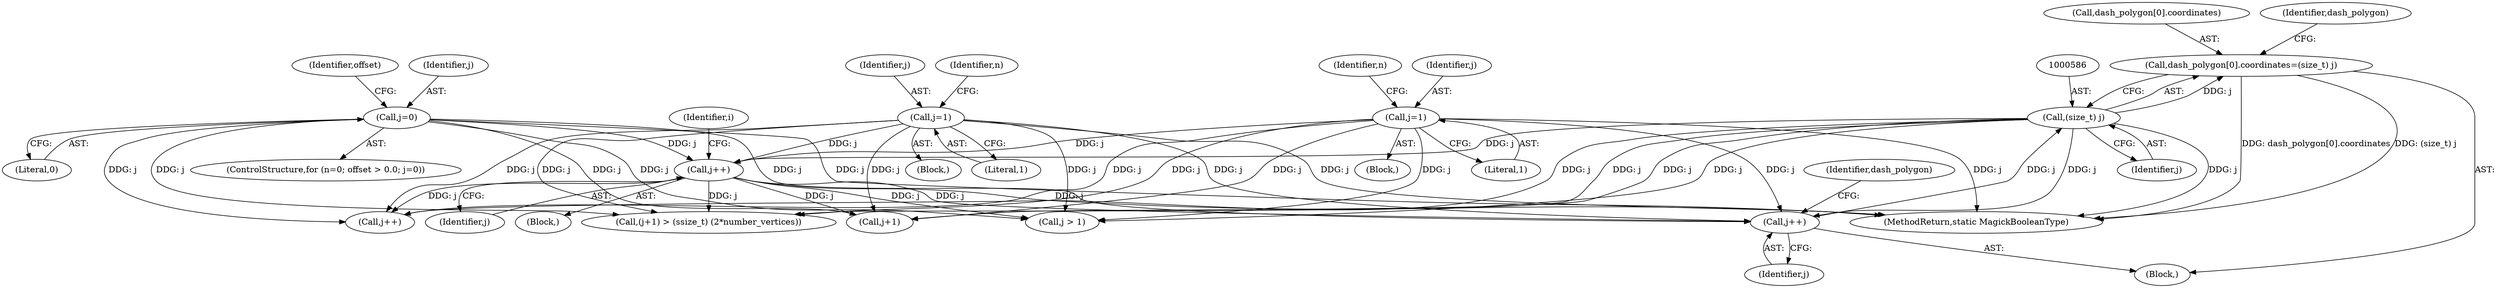 digraph "0_ImageMagick_726812fa2fa7ce16bcf58f6e115f65427a1c0950_0@array" {
"1000579" [label="(Call,dash_polygon[0].coordinates=(size_t) j)"];
"1000585" [label="(Call,(size_t) j)"];
"1000577" [label="(Call,j++)"];
"1000495" [label="(Call,j=1)"];
"1000230" [label="(Call,j=1)"];
"1000658" [label="(Call,j++)"];
"1000240" [label="(Call,j=0)"];
"1000577" [label="(Call,j++)"];
"1000658" [label="(Call,j++)"];
"1000333" [label="(Block,)"];
"1000230" [label="(Call,j=1)"];
"1000241" [label="(Identifier,j)"];
"1000235" [label="(Identifier,n)"];
"1000495" [label="(Call,j=1)"];
"1000501" [label="(Call,(j+1) > (ssize_t) (2*number_vertices))"];
"1000496" [label="(Identifier,j)"];
"1000578" [label="(Identifier,j)"];
"1000437" [label="(Block,)"];
"1000580" [label="(Call,dash_polygon[0].coordinates)"];
"1000579" [label="(Call,dash_polygon[0].coordinates=(size_t) j)"];
"1000240" [label="(Call,j=0)"];
"1000332" [label="(Identifier,i)"];
"1000587" [label="(Identifier,j)"];
"1000232" [label="(Literal,1)"];
"1000242" [label="(Literal,0)"];
"1000231" [label="(Identifier,j)"];
"1000709" [label="(Call,j++)"];
"1000238" [label="(Identifier,offset)"];
"1000671" [label="(Call,j > 1)"];
"1000497" [label="(Literal,1)"];
"1000582" [label="(Identifier,dash_polygon)"];
"1000603" [label="(Identifier,n)"];
"1000105" [label="(Block,)"];
"1000591" [label="(Identifier,dash_polygon)"];
"1000763" [label="(MethodReturn,static MagickBooleanType)"];
"1000585" [label="(Call,(size_t) j)"];
"1000502" [label="(Call,j+1)"];
"1000659" [label="(Identifier,j)"];
"1000233" [label="(ControlStructure,for (n=0; offset > 0.0; j=0))"];
"1000499" [label="(Block,)"];
"1000579" -> "1000499"  [label="AST: "];
"1000579" -> "1000585"  [label="CFG: "];
"1000580" -> "1000579"  [label="AST: "];
"1000585" -> "1000579"  [label="AST: "];
"1000591" -> "1000579"  [label="CFG: "];
"1000579" -> "1000763"  [label="DDG: dash_polygon[0].coordinates"];
"1000579" -> "1000763"  [label="DDG: (size_t) j"];
"1000585" -> "1000579"  [label="DDG: j"];
"1000585" -> "1000587"  [label="CFG: "];
"1000586" -> "1000585"  [label="AST: "];
"1000587" -> "1000585"  [label="AST: "];
"1000585" -> "1000763"  [label="DDG: j"];
"1000585" -> "1000501"  [label="DDG: j"];
"1000585" -> "1000502"  [label="DDG: j"];
"1000585" -> "1000577"  [label="DDG: j"];
"1000577" -> "1000585"  [label="DDG: j"];
"1000585" -> "1000658"  [label="DDG: j"];
"1000585" -> "1000671"  [label="DDG: j"];
"1000585" -> "1000709"  [label="DDG: j"];
"1000577" -> "1000499"  [label="AST: "];
"1000577" -> "1000578"  [label="CFG: "];
"1000578" -> "1000577"  [label="AST: "];
"1000582" -> "1000577"  [label="CFG: "];
"1000495" -> "1000577"  [label="DDG: j"];
"1000230" -> "1000577"  [label="DDG: j"];
"1000658" -> "1000577"  [label="DDG: j"];
"1000240" -> "1000577"  [label="DDG: j"];
"1000495" -> "1000437"  [label="AST: "];
"1000495" -> "1000497"  [label="CFG: "];
"1000496" -> "1000495"  [label="AST: "];
"1000497" -> "1000495"  [label="AST: "];
"1000603" -> "1000495"  [label="CFG: "];
"1000495" -> "1000763"  [label="DDG: j"];
"1000495" -> "1000501"  [label="DDG: j"];
"1000495" -> "1000502"  [label="DDG: j"];
"1000495" -> "1000658"  [label="DDG: j"];
"1000495" -> "1000671"  [label="DDG: j"];
"1000495" -> "1000709"  [label="DDG: j"];
"1000230" -> "1000105"  [label="AST: "];
"1000230" -> "1000232"  [label="CFG: "];
"1000231" -> "1000230"  [label="AST: "];
"1000232" -> "1000230"  [label="AST: "];
"1000235" -> "1000230"  [label="CFG: "];
"1000230" -> "1000763"  [label="DDG: j"];
"1000230" -> "1000501"  [label="DDG: j"];
"1000230" -> "1000502"  [label="DDG: j"];
"1000230" -> "1000658"  [label="DDG: j"];
"1000230" -> "1000671"  [label="DDG: j"];
"1000230" -> "1000709"  [label="DDG: j"];
"1000658" -> "1000333"  [label="AST: "];
"1000658" -> "1000659"  [label="CFG: "];
"1000659" -> "1000658"  [label="AST: "];
"1000332" -> "1000658"  [label="CFG: "];
"1000658" -> "1000763"  [label="DDG: j"];
"1000658" -> "1000501"  [label="DDG: j"];
"1000658" -> "1000502"  [label="DDG: j"];
"1000240" -> "1000658"  [label="DDG: j"];
"1000658" -> "1000671"  [label="DDG: j"];
"1000658" -> "1000709"  [label="DDG: j"];
"1000240" -> "1000233"  [label="AST: "];
"1000240" -> "1000242"  [label="CFG: "];
"1000241" -> "1000240"  [label="AST: "];
"1000242" -> "1000240"  [label="AST: "];
"1000238" -> "1000240"  [label="CFG: "];
"1000240" -> "1000763"  [label="DDG: j"];
"1000240" -> "1000501"  [label="DDG: j"];
"1000240" -> "1000502"  [label="DDG: j"];
"1000240" -> "1000671"  [label="DDG: j"];
"1000240" -> "1000709"  [label="DDG: j"];
}
